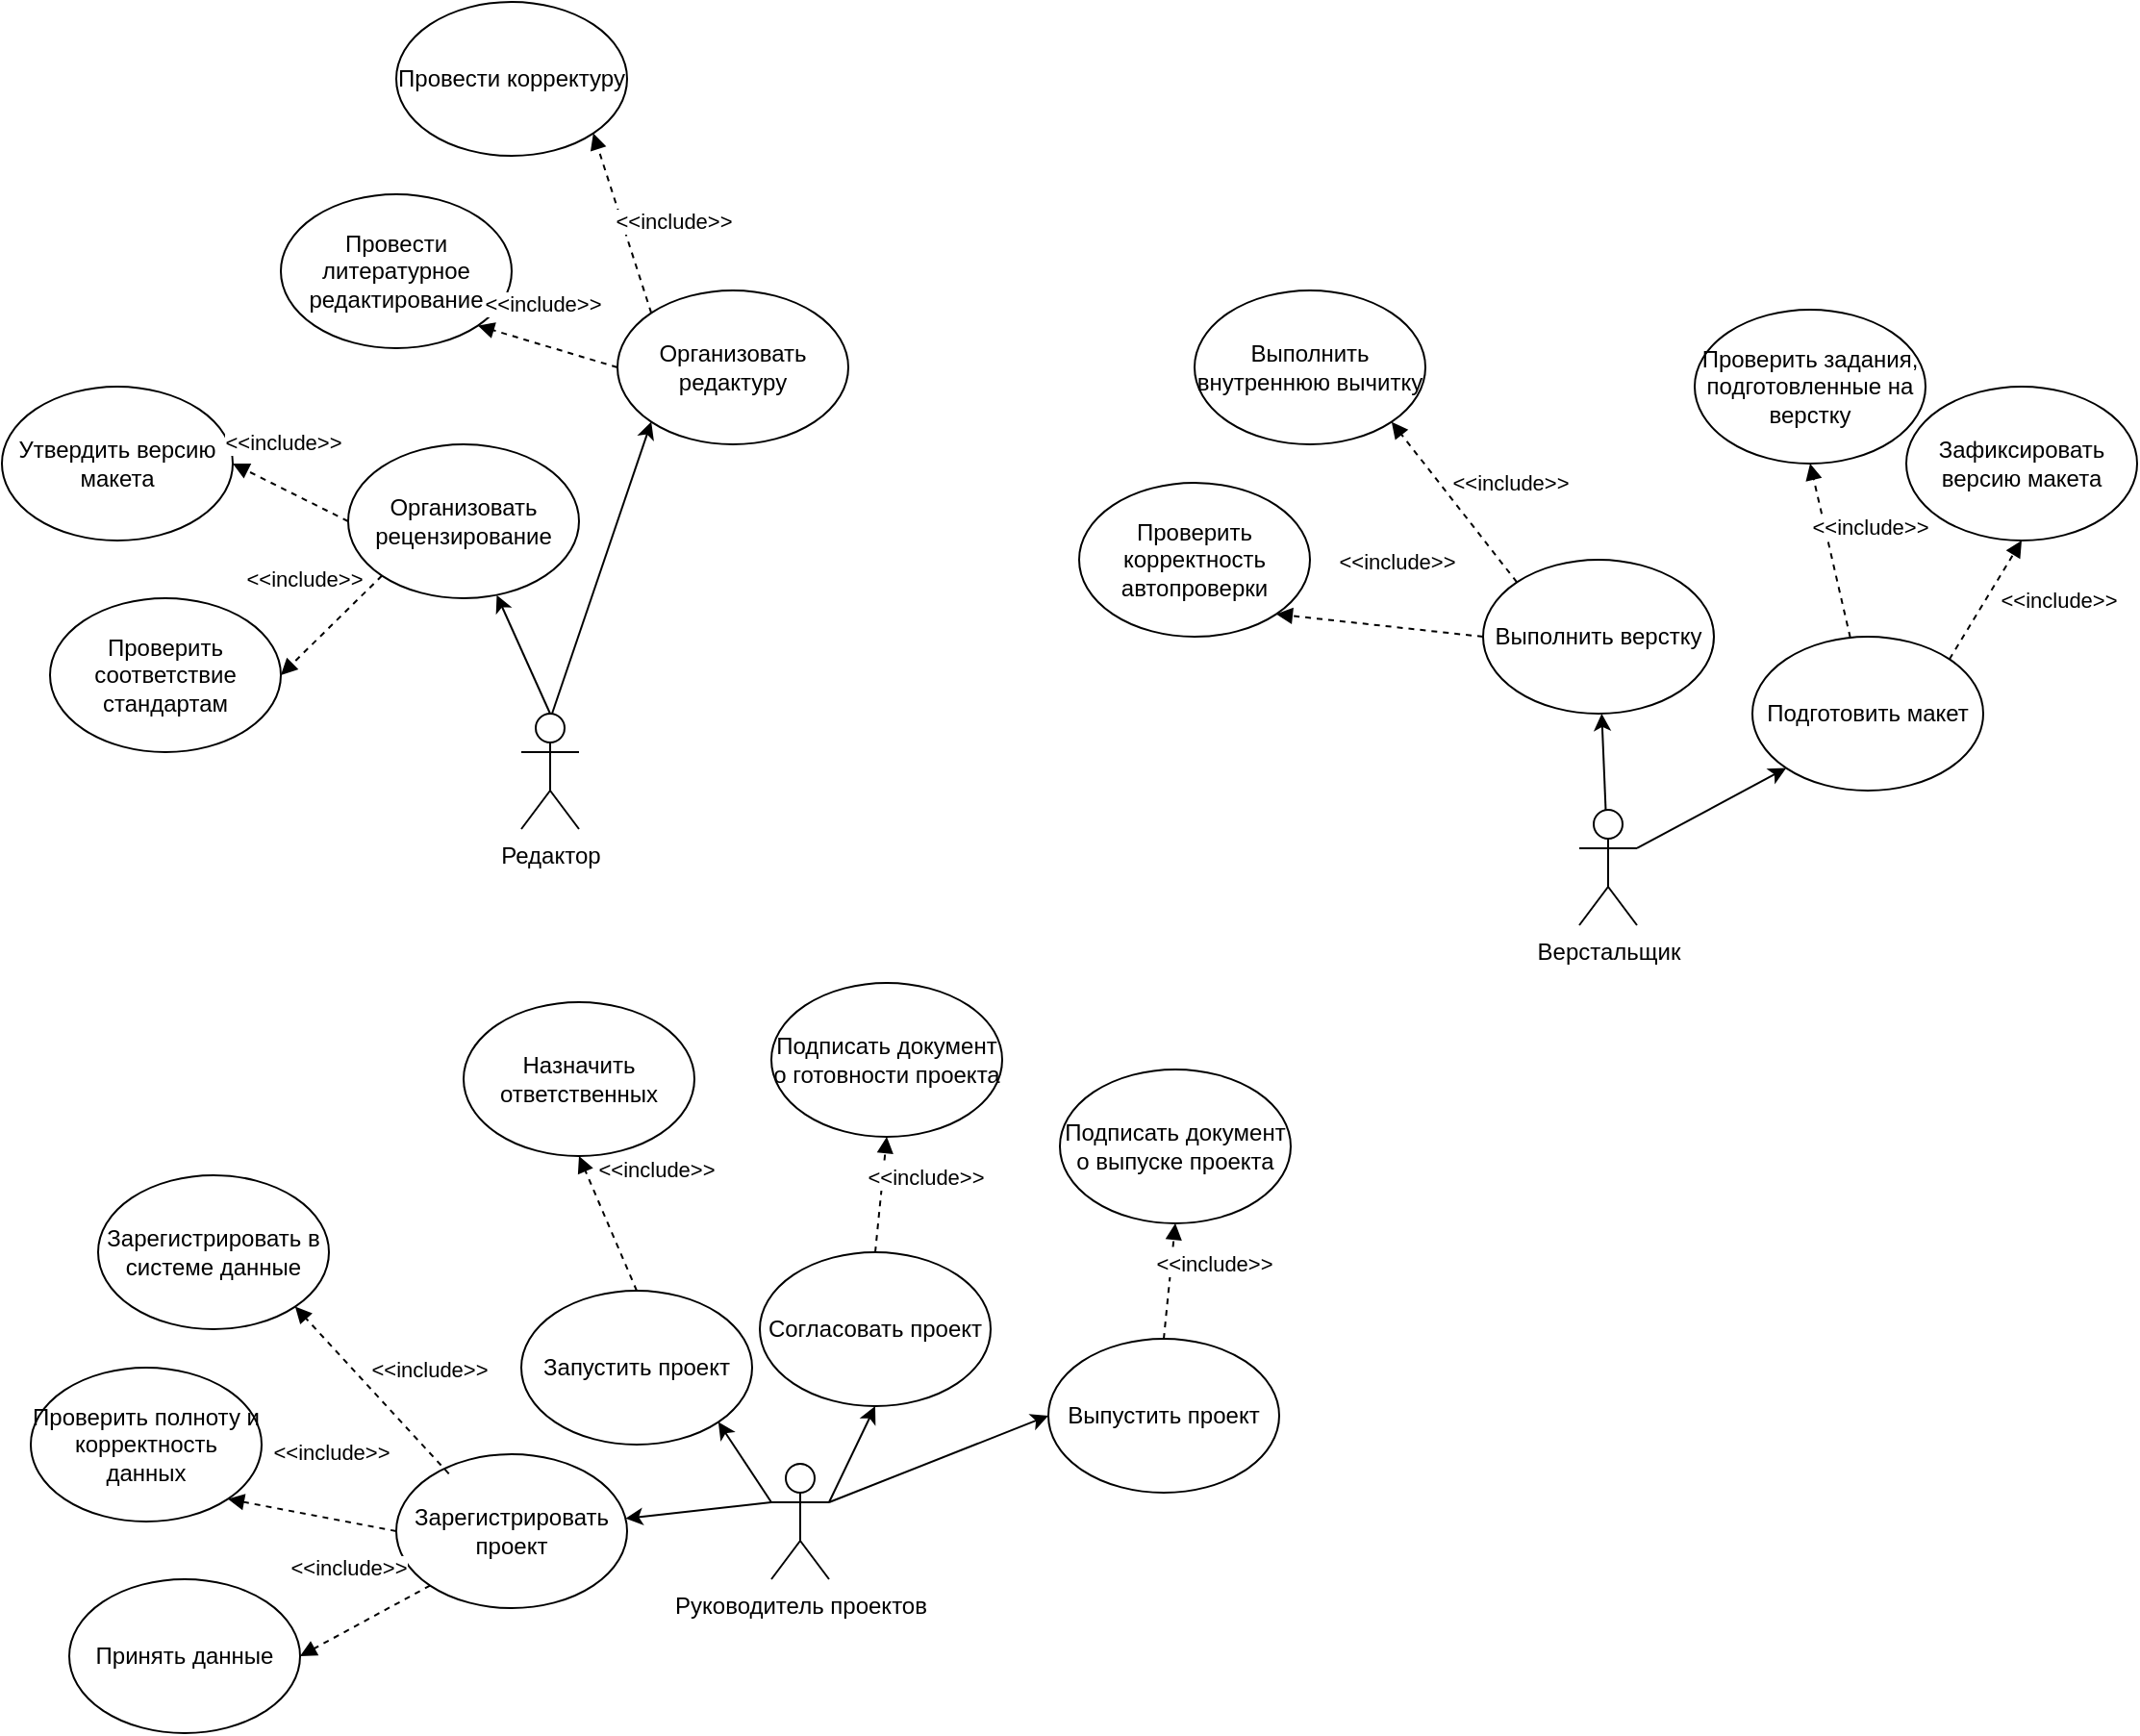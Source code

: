 <mxfile version="28.2.7">
  <diagram name="Страница — 1" id="bEXq31MA50mlBmq4X1hF">
    <mxGraphModel dx="1097" dy="1874" grid="1" gridSize="10" guides="1" tooltips="1" connect="1" arrows="1" fold="1" page="1" pageScale="1" pageWidth="827" pageHeight="1169" math="0" shadow="0">
      <root>
        <mxCell id="0" />
        <mxCell id="1" parent="0" />
        <mxCell id="_rOi5QwThFD7gU0Cutfc-1" value="Редактор" style="shape=umlActor;verticalLabelPosition=bottom;verticalAlign=top;html=1;outlineConnect=0;" vertex="1" parent="1">
          <mxGeometry x="290" y="340" width="30" height="60" as="geometry" />
        </mxCell>
        <mxCell id="_rOi5QwThFD7gU0Cutfc-16" style="rounded=0;orthogonalLoop=1;jettySize=auto;html=1;" edge="1" parent="1" source="_rOi5QwThFD7gU0Cutfc-2" target="_rOi5QwThFD7gU0Cutfc-12">
          <mxGeometry relative="1" as="geometry" />
        </mxCell>
        <mxCell id="_rOi5QwThFD7gU0Cutfc-2" value="Верстальщик" style="shape=umlActor;verticalLabelPosition=bottom;verticalAlign=top;html=1;outlineConnect=0;" vertex="1" parent="1">
          <mxGeometry x="840" y="390" width="30" height="60" as="geometry" />
        </mxCell>
        <mxCell id="_rOi5QwThFD7gU0Cutfc-17" style="rounded=0;orthogonalLoop=1;jettySize=auto;html=1;exitX=1;exitY=0.333;exitDx=0;exitDy=0;exitPerimeter=0;entryX=0.5;entryY=1;entryDx=0;entryDy=0;" edge="1" parent="1" source="_rOi5QwThFD7gU0Cutfc-3" target="_rOi5QwThFD7gU0Cutfc-10">
          <mxGeometry relative="1" as="geometry" />
        </mxCell>
        <mxCell id="_rOi5QwThFD7gU0Cutfc-18" style="rounded=0;orthogonalLoop=1;jettySize=auto;html=1;exitX=0;exitY=0.333;exitDx=0;exitDy=0;exitPerimeter=0;" edge="1" parent="1" source="_rOi5QwThFD7gU0Cutfc-3" target="_rOi5QwThFD7gU0Cutfc-8">
          <mxGeometry relative="1" as="geometry" />
        </mxCell>
        <mxCell id="_rOi5QwThFD7gU0Cutfc-3" value="Руководитель проектов" style="shape=umlActor;verticalLabelPosition=bottom;verticalAlign=top;html=1;outlineConnect=0;" vertex="1" parent="1">
          <mxGeometry x="420" y="730" width="30" height="60" as="geometry" />
        </mxCell>
        <mxCell id="_rOi5QwThFD7gU0Cutfc-8" value="Зарегистрировать проект" style="ellipse;whiteSpace=wrap;html=1;" vertex="1" parent="1">
          <mxGeometry x="225" y="725" width="120" height="80" as="geometry" />
        </mxCell>
        <mxCell id="_rOi5QwThFD7gU0Cutfc-10" value="Согласовать проект" style="ellipse;whiteSpace=wrap;html=1;" vertex="1" parent="1">
          <mxGeometry x="414" y="620" width="120" height="80" as="geometry" />
        </mxCell>
        <mxCell id="_rOi5QwThFD7gU0Cutfc-12" value="Выполнить верстку" style="ellipse;whiteSpace=wrap;html=1;" vertex="1" parent="1">
          <mxGeometry x="790" y="260" width="120" height="80" as="geometry" />
        </mxCell>
        <mxCell id="_rOi5QwThFD7gU0Cutfc-13" value="Принять данные" style="ellipse;whiteSpace=wrap;html=1;" vertex="1" parent="1">
          <mxGeometry x="55" y="790" width="120" height="80" as="geometry" />
        </mxCell>
        <mxCell id="_rOi5QwThFD7gU0Cutfc-21" value="&amp;lt;&amp;lt;include&amp;gt;&amp;gt;" style="html=1;verticalAlign=bottom;endArrow=block;curved=0;rounded=0;exitX=0;exitY=1;exitDx=0;exitDy=0;entryX=1;entryY=0.5;entryDx=0;entryDy=0;dashed=1;" edge="1" parent="1" source="_rOi5QwThFD7gU0Cutfc-8" target="_rOi5QwThFD7gU0Cutfc-13">
          <mxGeometry x="-0.03" y="-21" width="80" relative="1" as="geometry">
            <mxPoint x="350" y="590" as="sourcePoint" />
            <mxPoint x="430" y="590" as="targetPoint" />
            <mxPoint as="offset" />
          </mxGeometry>
        </mxCell>
        <mxCell id="_rOi5QwThFD7gU0Cutfc-22" value="Проверить полноту и корректность данных" style="ellipse;whiteSpace=wrap;html=1;" vertex="1" parent="1">
          <mxGeometry x="35" y="680" width="120" height="80" as="geometry" />
        </mxCell>
        <mxCell id="_rOi5QwThFD7gU0Cutfc-23" value="&amp;lt;&amp;lt;include&amp;gt;&amp;gt;" style="html=1;verticalAlign=bottom;endArrow=block;curved=0;rounded=0;exitX=0;exitY=0.5;exitDx=0;exitDy=0;entryX=1;entryY=1;entryDx=0;entryDy=0;dashed=1;" edge="1" parent="1" target="_rOi5QwThFD7gU0Cutfc-22" source="_rOi5QwThFD7gU0Cutfc-8">
          <mxGeometry x="-0.119" y="-25" width="80" relative="1" as="geometry">
            <mxPoint x="350" y="620" as="sourcePoint" />
            <mxPoint x="510" y="510" as="targetPoint" />
            <mxPoint as="offset" />
          </mxGeometry>
        </mxCell>
        <mxCell id="_rOi5QwThFD7gU0Cutfc-24" value="Зарегистрировать в системе данные" style="ellipse;whiteSpace=wrap;html=1;" vertex="1" parent="1">
          <mxGeometry x="70" y="580" width="120" height="80" as="geometry" />
        </mxCell>
        <mxCell id="_rOi5QwThFD7gU0Cutfc-25" value="&amp;lt;&amp;lt;include&amp;gt;&amp;gt;" style="html=1;verticalAlign=bottom;endArrow=block;curved=0;rounded=0;exitX=0.228;exitY=0.127;exitDx=0;exitDy=0;entryX=1;entryY=1;entryDx=0;entryDy=0;exitPerimeter=0;dashed=1;" edge="1" parent="1" target="_rOi5QwThFD7gU0Cutfc-24" source="_rOi5QwThFD7gU0Cutfc-8">
          <mxGeometry x="-0.321" y="-23" width="80" relative="1" as="geometry">
            <mxPoint x="457" y="660" as="sourcePoint" />
            <mxPoint x="650" y="508" as="targetPoint" />
            <mxPoint as="offset" />
          </mxGeometry>
        </mxCell>
        <mxCell id="_rOi5QwThFD7gU0Cutfc-26" value="Назначить ответственных" style="ellipse;whiteSpace=wrap;html=1;" vertex="1" parent="1">
          <mxGeometry x="260" y="490" width="120" height="80" as="geometry" />
        </mxCell>
        <mxCell id="_rOi5QwThFD7gU0Cutfc-27" value="&amp;lt;&amp;lt;include&amp;gt;&amp;gt;" style="html=1;verticalAlign=bottom;endArrow=block;curved=0;rounded=0;exitX=0.5;exitY=0;exitDx=0;exitDy=0;entryX=0.5;entryY=1;entryDx=0;entryDy=0;dashed=1;" edge="1" parent="1" target="_rOi5QwThFD7gU0Cutfc-26" source="_rOi5QwThFD7gU0Cutfc-75">
          <mxGeometry x="0.2" y="-30" width="80" relative="1" as="geometry">
            <mxPoint x="417" y="612" as="sourcePoint" />
            <mxPoint x="610" y="460" as="targetPoint" />
            <mxPoint as="offset" />
          </mxGeometry>
        </mxCell>
        <mxCell id="_rOi5QwThFD7gU0Cutfc-34" value="Подписать документ о готовности проекта" style="ellipse;whiteSpace=wrap;html=1;" vertex="1" parent="1">
          <mxGeometry x="420" y="480" width="120" height="80" as="geometry" />
        </mxCell>
        <mxCell id="_rOi5QwThFD7gU0Cutfc-35" value="&amp;lt;&amp;lt;include&amp;gt;&amp;gt;" style="html=1;verticalAlign=bottom;endArrow=block;curved=0;rounded=0;exitX=0.5;exitY=0;exitDx=0;exitDy=0;entryX=0.5;entryY=1;entryDx=0;entryDy=0;dashed=1;" edge="1" parent="1" target="_rOi5QwThFD7gU0Cutfc-34" source="_rOi5QwThFD7gU0Cutfc-10">
          <mxGeometry x="0.076" y="-23" width="80" relative="1" as="geometry">
            <mxPoint x="830" y="650" as="sourcePoint" />
            <mxPoint x="1110" y="450" as="targetPoint" />
            <mxPoint as="offset" />
          </mxGeometry>
        </mxCell>
        <mxCell id="_rOi5QwThFD7gU0Cutfc-36" value="Проверить задания, подготовленные&amp;nbsp;на верстку" style="ellipse;whiteSpace=wrap;html=1;" vertex="1" parent="1">
          <mxGeometry x="900" y="130" width="120" height="80" as="geometry" />
        </mxCell>
        <mxCell id="_rOi5QwThFD7gU0Cutfc-37" value="&amp;lt;&amp;lt;include&amp;gt;&amp;gt;" style="html=1;verticalAlign=bottom;endArrow=block;curved=0;rounded=0;entryX=0.5;entryY=1;entryDx=0;entryDy=0;dashed=1;" edge="1" parent="1" target="_rOi5QwThFD7gU0Cutfc-36" source="_rOi5QwThFD7gU0Cutfc-88">
          <mxGeometry x="-0.03" y="-21" width="80" relative="1" as="geometry">
            <mxPoint x="798" y="328" as="sourcePoint" />
            <mxPoint x="940" y="190" as="targetPoint" />
            <mxPoint as="offset" />
          </mxGeometry>
        </mxCell>
        <mxCell id="_rOi5QwThFD7gU0Cutfc-38" value="Проверить корректность автопроверки" style="ellipse;whiteSpace=wrap;html=1;" vertex="1" parent="1">
          <mxGeometry x="580" y="220" width="120" height="80" as="geometry" />
        </mxCell>
        <mxCell id="_rOi5QwThFD7gU0Cutfc-39" value="&amp;lt;&amp;lt;include&amp;gt;&amp;gt;" style="html=1;verticalAlign=bottom;endArrow=block;curved=0;rounded=0;exitX=0;exitY=0.5;exitDx=0;exitDy=0;entryX=1;entryY=1;entryDx=0;entryDy=0;dashed=1;" edge="1" parent="1" target="_rOi5QwThFD7gU0Cutfc-38" source="_rOi5QwThFD7gU0Cutfc-12">
          <mxGeometry x="-0.119" y="-25" width="80" relative="1" as="geometry">
            <mxPoint x="780" y="300" as="sourcePoint" />
            <mxPoint x="1020" y="110" as="targetPoint" />
            <mxPoint as="offset" />
          </mxGeometry>
        </mxCell>
        <mxCell id="_rOi5QwThFD7gU0Cutfc-40" value="Выполнить внутреннюю вычитку" style="ellipse;whiteSpace=wrap;html=1;" vertex="1" parent="1">
          <mxGeometry x="640" y="120" width="120" height="80" as="geometry" />
        </mxCell>
        <mxCell id="_rOi5QwThFD7gU0Cutfc-41" value="&amp;lt;&amp;lt;include&amp;gt;&amp;gt;" style="html=1;verticalAlign=bottom;endArrow=block;curved=0;rounded=0;entryX=1;entryY=1;entryDx=0;entryDy=0;exitX=0;exitY=0;exitDx=0;exitDy=0;dashed=1;" edge="1" parent="1" target="_rOi5QwThFD7gU0Cutfc-40" source="_rOi5QwThFD7gU0Cutfc-12">
          <mxGeometry x="-0.321" y="-23" width="80" relative="1" as="geometry">
            <mxPoint x="810" y="270" as="sourcePoint" />
            <mxPoint x="1160" y="108" as="targetPoint" />
            <mxPoint as="offset" />
          </mxGeometry>
        </mxCell>
        <mxCell id="_rOi5QwThFD7gU0Cutfc-42" value="Зафиксировать версию макета" style="ellipse;whiteSpace=wrap;html=1;" vertex="1" parent="1">
          <mxGeometry x="1010" y="170" width="120" height="80" as="geometry" />
        </mxCell>
        <mxCell id="_rOi5QwThFD7gU0Cutfc-43" value="&amp;lt;&amp;lt;include&amp;gt;&amp;gt;" style="html=1;verticalAlign=bottom;endArrow=block;curved=0;rounded=0;exitX=1;exitY=0;exitDx=0;exitDy=0;entryX=0.5;entryY=1;entryDx=0;entryDy=0;dashed=1;" edge="1" parent="1" target="_rOi5QwThFD7gU0Cutfc-42" source="_rOi5QwThFD7gU0Cutfc-88">
          <mxGeometry x="0.327" y="-37" width="80" relative="1" as="geometry">
            <mxPoint x="840" y="260" as="sourcePoint" />
            <mxPoint x="1120" y="60" as="targetPoint" />
            <mxPoint as="offset" />
          </mxGeometry>
        </mxCell>
        <mxCell id="_rOi5QwThFD7gU0Cutfc-54" style="rounded=0;orthogonalLoop=1;jettySize=auto;html=1;exitX=0.5;exitY=0;exitDx=0;exitDy=0;exitPerimeter=0;" edge="1" parent="1" target="_rOi5QwThFD7gU0Cutfc-55" source="_rOi5QwThFD7gU0Cutfc-1">
          <mxGeometry relative="1" as="geometry">
            <mxPoint x="299" y="340" as="sourcePoint" />
          </mxGeometry>
        </mxCell>
        <mxCell id="_rOi5QwThFD7gU0Cutfc-55" value="Организовать рецензирование" style="ellipse;whiteSpace=wrap;html=1;" vertex="1" parent="1">
          <mxGeometry x="200" y="200" width="120" height="80" as="geometry" />
        </mxCell>
        <mxCell id="_rOi5QwThFD7gU0Cutfc-56" value="Проверить соответствие стандартам" style="ellipse;whiteSpace=wrap;html=1;" vertex="1" parent="1">
          <mxGeometry x="45" y="280" width="120" height="80" as="geometry" />
        </mxCell>
        <mxCell id="_rOi5QwThFD7gU0Cutfc-57" value="&amp;lt;&amp;lt;include&amp;gt;&amp;gt;" style="html=1;verticalAlign=bottom;endArrow=block;curved=0;rounded=0;exitX=0;exitY=1;exitDx=0;exitDy=0;entryX=1;entryY=0.5;entryDx=0;entryDy=0;dashed=1;" edge="1" parent="1" source="_rOi5QwThFD7gU0Cutfc-55" target="_rOi5QwThFD7gU0Cutfc-56">
          <mxGeometry x="-0.03" y="-21" width="80" relative="1" as="geometry">
            <mxPoint x="243" y="278" as="sourcePoint" />
            <mxPoint x="385" y="140" as="targetPoint" />
            <mxPoint as="offset" />
          </mxGeometry>
        </mxCell>
        <mxCell id="_rOi5QwThFD7gU0Cutfc-62" value="Утвердить версию макета" style="ellipse;whiteSpace=wrap;html=1;" vertex="1" parent="1">
          <mxGeometry x="20" y="170" width="120" height="80" as="geometry" />
        </mxCell>
        <mxCell id="_rOi5QwThFD7gU0Cutfc-63" value="&amp;lt;&amp;lt;include&amp;gt;&amp;gt;" style="html=1;verticalAlign=bottom;endArrow=block;curved=0;rounded=0;exitX=0;exitY=0.5;exitDx=0;exitDy=0;entryX=1;entryY=0.5;entryDx=0;entryDy=0;dashed=1;" edge="1" parent="1" source="_rOi5QwThFD7gU0Cutfc-55" target="_rOi5QwThFD7gU0Cutfc-62">
          <mxGeometry x="0.323" y="-13" width="80" relative="1" as="geometry">
            <mxPoint x="285" y="210" as="sourcePoint" />
            <mxPoint x="565" y="10" as="targetPoint" />
            <mxPoint as="offset" />
          </mxGeometry>
        </mxCell>
        <mxCell id="_rOi5QwThFD7gU0Cutfc-67" style="rounded=0;orthogonalLoop=1;jettySize=auto;html=1;entryX=0;entryY=0.5;entryDx=0;entryDy=0;" edge="1" parent="1" target="_rOi5QwThFD7gU0Cutfc-68">
          <mxGeometry relative="1" as="geometry">
            <mxPoint x="450" y="750" as="sourcePoint" />
          </mxGeometry>
        </mxCell>
        <mxCell id="_rOi5QwThFD7gU0Cutfc-68" value="Выпустить проект" style="ellipse;whiteSpace=wrap;html=1;" vertex="1" parent="1">
          <mxGeometry x="564" y="665" width="120" height="80" as="geometry" />
        </mxCell>
        <mxCell id="_rOi5QwThFD7gU0Cutfc-69" value="Подписать документ о выпуске проекта" style="ellipse;whiteSpace=wrap;html=1;" vertex="1" parent="1">
          <mxGeometry x="570" y="525" width="120" height="80" as="geometry" />
        </mxCell>
        <mxCell id="_rOi5QwThFD7gU0Cutfc-70" value="&amp;lt;&amp;lt;include&amp;gt;&amp;gt;" style="html=1;verticalAlign=bottom;endArrow=block;curved=0;rounded=0;exitX=0.5;exitY=0;exitDx=0;exitDy=0;entryX=0.5;entryY=1;entryDx=0;entryDy=0;dashed=1;" edge="1" parent="1" source="_rOi5QwThFD7gU0Cutfc-68" target="_rOi5QwThFD7gU0Cutfc-69">
          <mxGeometry x="0.076" y="-23" width="80" relative="1" as="geometry">
            <mxPoint x="980" y="695" as="sourcePoint" />
            <mxPoint x="1260" y="495" as="targetPoint" />
            <mxPoint as="offset" />
          </mxGeometry>
        </mxCell>
        <mxCell id="_rOi5QwThFD7gU0Cutfc-75" value="Запустить проект" style="ellipse;whiteSpace=wrap;html=1;" vertex="1" parent="1">
          <mxGeometry x="290" y="640" width="120" height="80" as="geometry" />
        </mxCell>
        <mxCell id="_rOi5QwThFD7gU0Cutfc-76" style="rounded=0;orthogonalLoop=1;jettySize=auto;html=1;exitX=0;exitY=0.333;exitDx=0;exitDy=0;exitPerimeter=0;entryX=1;entryY=1;entryDx=0;entryDy=0;" edge="1" parent="1" source="_rOi5QwThFD7gU0Cutfc-3" target="_rOi5QwThFD7gU0Cutfc-75">
          <mxGeometry relative="1" as="geometry">
            <mxPoint x="456" y="750" as="sourcePoint" />
            <mxPoint x="380" y="759" as="targetPoint" />
          </mxGeometry>
        </mxCell>
        <mxCell id="_rOi5QwThFD7gU0Cutfc-77" value="Организовать редактуру" style="ellipse;whiteSpace=wrap;html=1;" vertex="1" parent="1">
          <mxGeometry x="340" y="120" width="120" height="80" as="geometry" />
        </mxCell>
        <mxCell id="_rOi5QwThFD7gU0Cutfc-79" style="rounded=0;orthogonalLoop=1;jettySize=auto;html=1;entryX=0;entryY=1;entryDx=0;entryDy=0;" edge="1" parent="1" target="_rOi5QwThFD7gU0Cutfc-77">
          <mxGeometry relative="1" as="geometry">
            <mxPoint x="306" y="340" as="sourcePoint" />
            <mxPoint x="300" y="300" as="targetPoint" />
          </mxGeometry>
        </mxCell>
        <mxCell id="_rOi5QwThFD7gU0Cutfc-80" value="Провести литературное редактирование" style="ellipse;whiteSpace=wrap;html=1;" vertex="1" parent="1">
          <mxGeometry x="165" y="70" width="120" height="80" as="geometry" />
        </mxCell>
        <mxCell id="_rOi5QwThFD7gU0Cutfc-81" value="&amp;lt;&amp;lt;include&amp;gt;&amp;gt;" style="html=1;verticalAlign=bottom;endArrow=block;curved=0;rounded=0;exitX=0;exitY=0.5;exitDx=0;exitDy=0;entryX=1;entryY=1;entryDx=0;entryDy=0;dashed=1;" edge="1" parent="1" target="_rOi5QwThFD7gU0Cutfc-80" source="_rOi5QwThFD7gU0Cutfc-77">
          <mxGeometry x="0.156" y="-12" width="80" relative="1" as="geometry">
            <mxPoint x="365" y="160" as="sourcePoint" />
            <mxPoint x="605" y="-40" as="targetPoint" />
            <mxPoint as="offset" />
          </mxGeometry>
        </mxCell>
        <mxCell id="_rOi5QwThFD7gU0Cutfc-82" value="Провести корректуру" style="ellipse;whiteSpace=wrap;html=1;" vertex="1" parent="1">
          <mxGeometry x="225" y="-30" width="120" height="80" as="geometry" />
        </mxCell>
        <mxCell id="_rOi5QwThFD7gU0Cutfc-83" value="&amp;lt;&amp;lt;include&amp;gt;&amp;gt;" style="html=1;verticalAlign=bottom;endArrow=block;curved=0;rounded=0;entryX=1;entryY=1;entryDx=0;entryDy=0;exitX=0;exitY=0;exitDx=0;exitDy=0;dashed=1;" edge="1" parent="1" target="_rOi5QwThFD7gU0Cutfc-82" source="_rOi5QwThFD7gU0Cutfc-77">
          <mxGeometry x="-0.321" y="-23" width="80" relative="1" as="geometry">
            <mxPoint x="383" y="132" as="sourcePoint" />
            <mxPoint x="745" y="-42" as="targetPoint" />
            <mxPoint as="offset" />
          </mxGeometry>
        </mxCell>
        <mxCell id="_rOi5QwThFD7gU0Cutfc-88" value="Подготовить макет" style="ellipse;whiteSpace=wrap;html=1;" vertex="1" parent="1">
          <mxGeometry x="930" y="300" width="120" height="80" as="geometry" />
        </mxCell>
        <mxCell id="_rOi5QwThFD7gU0Cutfc-89" style="rounded=0;orthogonalLoop=1;jettySize=auto;html=1;entryX=0;entryY=1;entryDx=0;entryDy=0;exitX=1;exitY=0.333;exitDx=0;exitDy=0;exitPerimeter=0;" edge="1" parent="1" source="_rOi5QwThFD7gU0Cutfc-2" target="_rOi5QwThFD7gU0Cutfc-88">
          <mxGeometry relative="1" as="geometry">
            <mxPoint x="853" y="410" as="sourcePoint" />
            <mxPoint x="850" y="360" as="targetPoint" />
          </mxGeometry>
        </mxCell>
      </root>
    </mxGraphModel>
  </diagram>
</mxfile>

